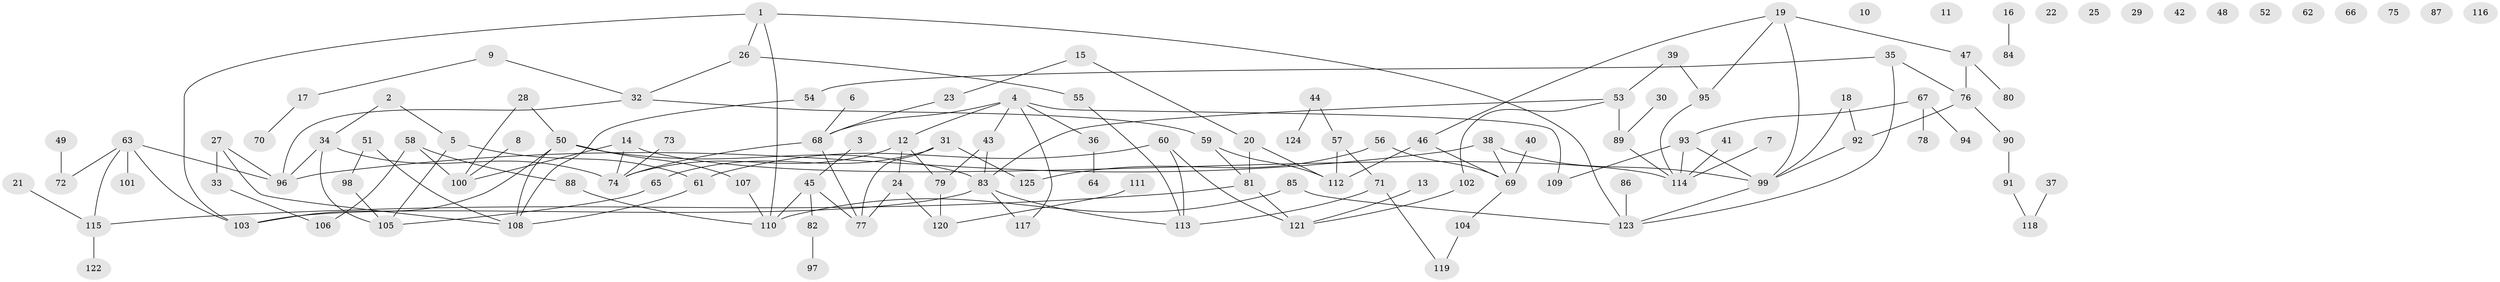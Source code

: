 // Generated by graph-tools (version 1.1) at 2025/40/03/09/25 04:40:11]
// undirected, 125 vertices, 151 edges
graph export_dot {
graph [start="1"]
  node [color=gray90,style=filled];
  1;
  2;
  3;
  4;
  5;
  6;
  7;
  8;
  9;
  10;
  11;
  12;
  13;
  14;
  15;
  16;
  17;
  18;
  19;
  20;
  21;
  22;
  23;
  24;
  25;
  26;
  27;
  28;
  29;
  30;
  31;
  32;
  33;
  34;
  35;
  36;
  37;
  38;
  39;
  40;
  41;
  42;
  43;
  44;
  45;
  46;
  47;
  48;
  49;
  50;
  51;
  52;
  53;
  54;
  55;
  56;
  57;
  58;
  59;
  60;
  61;
  62;
  63;
  64;
  65;
  66;
  67;
  68;
  69;
  70;
  71;
  72;
  73;
  74;
  75;
  76;
  77;
  78;
  79;
  80;
  81;
  82;
  83;
  84;
  85;
  86;
  87;
  88;
  89;
  90;
  91;
  92;
  93;
  94;
  95;
  96;
  97;
  98;
  99;
  100;
  101;
  102;
  103;
  104;
  105;
  106;
  107;
  108;
  109;
  110;
  111;
  112;
  113;
  114;
  115;
  116;
  117;
  118;
  119;
  120;
  121;
  122;
  123;
  124;
  125;
  1 -- 26;
  1 -- 103;
  1 -- 110;
  1 -- 123;
  2 -- 5;
  2 -- 34;
  3 -- 45;
  4 -- 12;
  4 -- 36;
  4 -- 43;
  4 -- 68;
  4 -- 109;
  4 -- 117;
  5 -- 61;
  5 -- 105;
  6 -- 68;
  7 -- 114;
  8 -- 100;
  9 -- 17;
  9 -- 32;
  12 -- 24;
  12 -- 74;
  12 -- 79;
  13 -- 121;
  14 -- 74;
  14 -- 100;
  14 -- 114;
  15 -- 20;
  15 -- 23;
  16 -- 84;
  17 -- 70;
  18 -- 92;
  18 -- 99;
  19 -- 46;
  19 -- 47;
  19 -- 95;
  19 -- 99;
  20 -- 81;
  20 -- 112;
  21 -- 115;
  23 -- 68;
  24 -- 77;
  24 -- 120;
  26 -- 32;
  26 -- 55;
  27 -- 33;
  27 -- 96;
  27 -- 108;
  28 -- 50;
  28 -- 100;
  30 -- 89;
  31 -- 65;
  31 -- 77;
  31 -- 125;
  32 -- 59;
  32 -- 96;
  33 -- 106;
  34 -- 74;
  34 -- 96;
  34 -- 105;
  35 -- 54;
  35 -- 76;
  35 -- 123;
  36 -- 64;
  37 -- 118;
  38 -- 69;
  38 -- 96;
  38 -- 99;
  39 -- 53;
  39 -- 95;
  40 -- 69;
  41 -- 114;
  43 -- 79;
  43 -- 83;
  44 -- 57;
  44 -- 124;
  45 -- 77;
  45 -- 82;
  45 -- 110;
  46 -- 69;
  46 -- 112;
  47 -- 76;
  47 -- 80;
  49 -- 72;
  50 -- 83;
  50 -- 103;
  50 -- 107;
  50 -- 108;
  51 -- 98;
  51 -- 108;
  53 -- 83;
  53 -- 89;
  53 -- 102;
  54 -- 108;
  55 -- 113;
  56 -- 69;
  56 -- 125;
  57 -- 71;
  57 -- 112;
  58 -- 88;
  58 -- 100;
  58 -- 106;
  59 -- 81;
  59 -- 112;
  60 -- 61;
  60 -- 113;
  60 -- 121;
  61 -- 108;
  63 -- 72;
  63 -- 96;
  63 -- 101;
  63 -- 103;
  63 -- 115;
  65 -- 105;
  67 -- 78;
  67 -- 93;
  67 -- 94;
  68 -- 74;
  68 -- 77;
  69 -- 104;
  71 -- 113;
  71 -- 119;
  73 -- 74;
  76 -- 90;
  76 -- 92;
  79 -- 120;
  81 -- 115;
  81 -- 121;
  82 -- 97;
  83 -- 103;
  83 -- 113;
  83 -- 117;
  85 -- 110;
  85 -- 123;
  86 -- 123;
  88 -- 110;
  89 -- 114;
  90 -- 91;
  91 -- 118;
  92 -- 99;
  93 -- 99;
  93 -- 109;
  93 -- 114;
  95 -- 114;
  98 -- 105;
  99 -- 123;
  102 -- 121;
  104 -- 119;
  107 -- 110;
  111 -- 120;
  115 -- 122;
}
